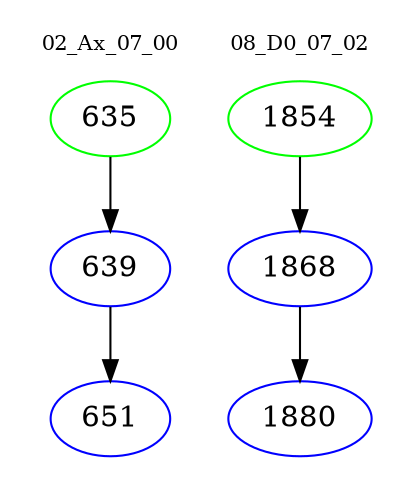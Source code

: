 digraph{
subgraph cluster_0 {
color = white
label = "02_Ax_07_00";
fontsize=10;
T0_635 [label="635", color="green"]
T0_635 -> T0_639 [color="black"]
T0_639 [label="639", color="blue"]
T0_639 -> T0_651 [color="black"]
T0_651 [label="651", color="blue"]
}
subgraph cluster_1 {
color = white
label = "08_D0_07_02";
fontsize=10;
T1_1854 [label="1854", color="green"]
T1_1854 -> T1_1868 [color="black"]
T1_1868 [label="1868", color="blue"]
T1_1868 -> T1_1880 [color="black"]
T1_1880 [label="1880", color="blue"]
}
}
